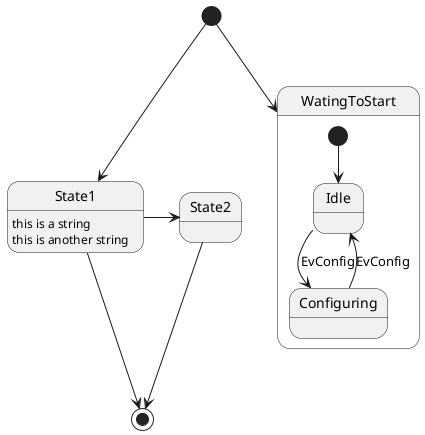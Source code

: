 @startuml

[*] --> WatingToStart

state WatingToStart {
  [*] --> Idle
  Idle --> Configuring : EvConfig
  Configuring --> Idle : EvConfig
}

[*] --> State1
State1 --> [*]
State1 : this is a string
State1 : this is another string

State1 -> State2
State2 --> [*]

@enduml